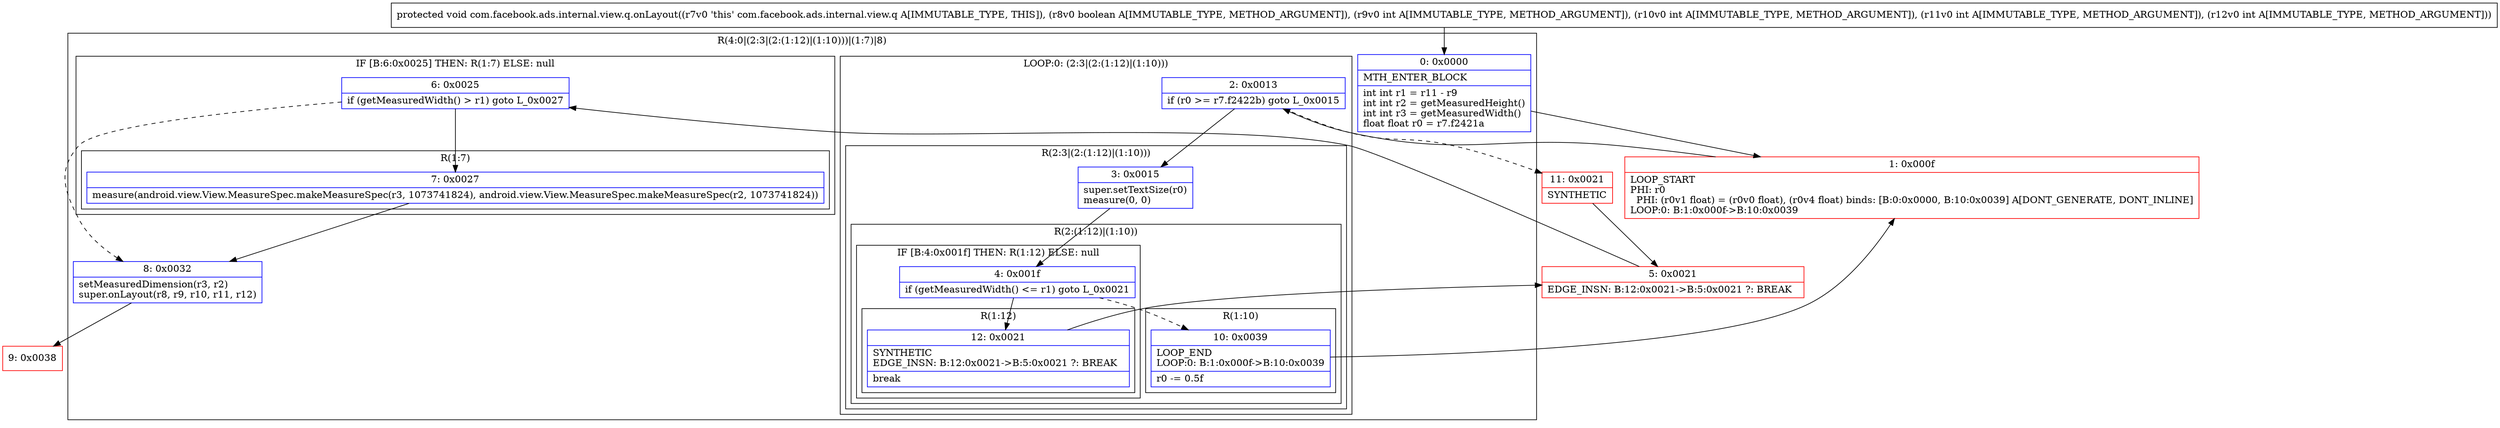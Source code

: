 digraph "CFG forcom.facebook.ads.internal.view.q.onLayout(ZIIII)V" {
subgraph cluster_Region_913974685 {
label = "R(4:0|(2:3|(2:(1:12)|(1:10)))|(1:7)|8)";
node [shape=record,color=blue];
Node_0 [shape=record,label="{0\:\ 0x0000|MTH_ENTER_BLOCK\l|int int r1 = r11 \- r9\lint int r2 = getMeasuredHeight()\lint int r3 = getMeasuredWidth()\lfloat float r0 = r7.f2421a\l}"];
subgraph cluster_LoopRegion_950368454 {
label = "LOOP:0: (2:3|(2:(1:12)|(1:10)))";
node [shape=record,color=blue];
Node_2 [shape=record,label="{2\:\ 0x0013|if (r0 \>= r7.f2422b) goto L_0x0015\l}"];
subgraph cluster_Region_1705104509 {
label = "R(2:3|(2:(1:12)|(1:10)))";
node [shape=record,color=blue];
Node_3 [shape=record,label="{3\:\ 0x0015|super.setTextSize(r0)\lmeasure(0, 0)\l}"];
subgraph cluster_Region_1163853010 {
label = "R(2:(1:12)|(1:10))";
node [shape=record,color=blue];
subgraph cluster_IfRegion_1638471725 {
label = "IF [B:4:0x001f] THEN: R(1:12) ELSE: null";
node [shape=record,color=blue];
Node_4 [shape=record,label="{4\:\ 0x001f|if (getMeasuredWidth() \<= r1) goto L_0x0021\l}"];
subgraph cluster_Region_1545284077 {
label = "R(1:12)";
node [shape=record,color=blue];
Node_12 [shape=record,label="{12\:\ 0x0021|SYNTHETIC\lEDGE_INSN: B:12:0x0021\-\>B:5:0x0021 ?: BREAK  \l|break\l}"];
}
}
subgraph cluster_Region_291796879 {
label = "R(1:10)";
node [shape=record,color=blue];
Node_10 [shape=record,label="{10\:\ 0x0039|LOOP_END\lLOOP:0: B:1:0x000f\-\>B:10:0x0039\l|r0 \-= 0.5f\l}"];
}
}
}
}
subgraph cluster_IfRegion_1337417934 {
label = "IF [B:6:0x0025] THEN: R(1:7) ELSE: null";
node [shape=record,color=blue];
Node_6 [shape=record,label="{6\:\ 0x0025|if (getMeasuredWidth() \> r1) goto L_0x0027\l}"];
subgraph cluster_Region_1603598436 {
label = "R(1:7)";
node [shape=record,color=blue];
Node_7 [shape=record,label="{7\:\ 0x0027|measure(android.view.View.MeasureSpec.makeMeasureSpec(r3, 1073741824), android.view.View.MeasureSpec.makeMeasureSpec(r2, 1073741824))\l}"];
}
}
Node_8 [shape=record,label="{8\:\ 0x0032|setMeasuredDimension(r3, r2)\lsuper.onLayout(r8, r9, r10, r11, r12)\l}"];
}
Node_1 [shape=record,color=red,label="{1\:\ 0x000f|LOOP_START\lPHI: r0 \l  PHI: (r0v1 float) = (r0v0 float), (r0v4 float) binds: [B:0:0x0000, B:10:0x0039] A[DONT_GENERATE, DONT_INLINE]\lLOOP:0: B:1:0x000f\-\>B:10:0x0039\l}"];
Node_5 [shape=record,color=red,label="{5\:\ 0x0021|EDGE_INSN: B:12:0x0021\-\>B:5:0x0021 ?: BREAK  \l}"];
Node_9 [shape=record,color=red,label="{9\:\ 0x0038}"];
Node_11 [shape=record,color=red,label="{11\:\ 0x0021|SYNTHETIC\l}"];
MethodNode[shape=record,label="{protected void com.facebook.ads.internal.view.q.onLayout((r7v0 'this' com.facebook.ads.internal.view.q A[IMMUTABLE_TYPE, THIS]), (r8v0 boolean A[IMMUTABLE_TYPE, METHOD_ARGUMENT]), (r9v0 int A[IMMUTABLE_TYPE, METHOD_ARGUMENT]), (r10v0 int A[IMMUTABLE_TYPE, METHOD_ARGUMENT]), (r11v0 int A[IMMUTABLE_TYPE, METHOD_ARGUMENT]), (r12v0 int A[IMMUTABLE_TYPE, METHOD_ARGUMENT])) }"];
MethodNode -> Node_0;
Node_0 -> Node_1;
Node_2 -> Node_3;
Node_2 -> Node_11[style=dashed];
Node_3 -> Node_4;
Node_4 -> Node_10[style=dashed];
Node_4 -> Node_12;
Node_12 -> Node_5;
Node_10 -> Node_1;
Node_6 -> Node_7;
Node_6 -> Node_8[style=dashed];
Node_7 -> Node_8;
Node_8 -> Node_9;
Node_1 -> Node_2;
Node_5 -> Node_6;
Node_11 -> Node_5;
}

